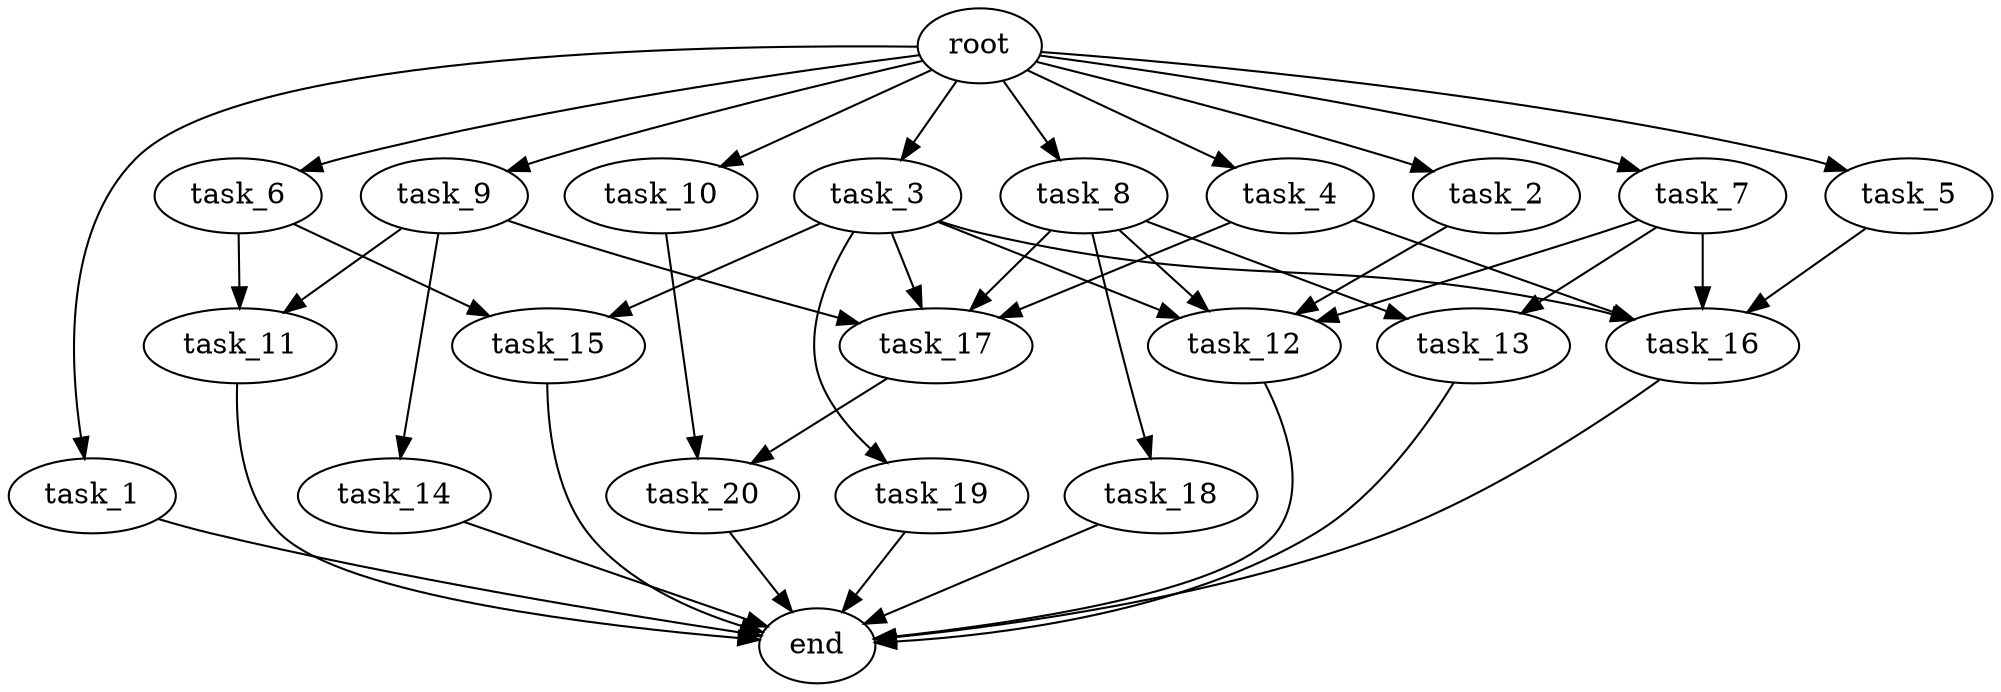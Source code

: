 digraph G {
  root [size="0.000000e+00"];
  task_1 [size="5.310884e+09"];
  task_2 [size="6.379808e+09"];
  task_3 [size="5.258586e+08"];
  task_4 [size="4.133600e+09"];
  task_5 [size="7.173863e+09"];
  task_6 [size="1.006349e+09"];
  task_7 [size="7.707890e+09"];
  task_8 [size="5.280928e+07"];
  task_9 [size="5.503975e+09"];
  task_10 [size="9.291068e+09"];
  task_11 [size="4.069668e+09"];
  task_12 [size="9.350386e+09"];
  task_13 [size="8.784118e+09"];
  task_14 [size="4.775008e+09"];
  task_15 [size="1.995360e+09"];
  task_16 [size="9.639176e+09"];
  task_17 [size="3.212356e+09"];
  task_18 [size="6.459333e+09"];
  task_19 [size="9.079462e+09"];
  task_20 [size="8.955177e+08"];
  end [size="0.000000e+00"];

  root -> task_1 [size="1.000000e-12"];
  root -> task_2 [size="1.000000e-12"];
  root -> task_3 [size="1.000000e-12"];
  root -> task_4 [size="1.000000e-12"];
  root -> task_5 [size="1.000000e-12"];
  root -> task_6 [size="1.000000e-12"];
  root -> task_7 [size="1.000000e-12"];
  root -> task_8 [size="1.000000e-12"];
  root -> task_9 [size="1.000000e-12"];
  root -> task_10 [size="1.000000e-12"];
  task_1 -> end [size="1.000000e-12"];
  task_2 -> task_12 [size="2.337596e+08"];
  task_3 -> task_12 [size="2.337596e+08"];
  task_3 -> task_15 [size="9.976801e+07"];
  task_3 -> task_16 [size="2.409794e+08"];
  task_3 -> task_17 [size="8.030890e+07"];
  task_3 -> task_19 [size="9.079462e+08"];
  task_4 -> task_16 [size="2.409794e+08"];
  task_4 -> task_17 [size="8.030890e+07"];
  task_5 -> task_16 [size="2.409794e+08"];
  task_6 -> task_11 [size="2.034834e+08"];
  task_6 -> task_15 [size="9.976801e+07"];
  task_7 -> task_12 [size="2.337596e+08"];
  task_7 -> task_13 [size="4.392059e+08"];
  task_7 -> task_16 [size="2.409794e+08"];
  task_8 -> task_12 [size="2.337596e+08"];
  task_8 -> task_13 [size="4.392059e+08"];
  task_8 -> task_17 [size="8.030890e+07"];
  task_8 -> task_18 [size="6.459333e+08"];
  task_9 -> task_11 [size="2.034834e+08"];
  task_9 -> task_14 [size="4.775008e+08"];
  task_9 -> task_17 [size="8.030890e+07"];
  task_10 -> task_20 [size="4.477589e+07"];
  task_11 -> end [size="1.000000e-12"];
  task_12 -> end [size="1.000000e-12"];
  task_13 -> end [size="1.000000e-12"];
  task_14 -> end [size="1.000000e-12"];
  task_15 -> end [size="1.000000e-12"];
  task_16 -> end [size="1.000000e-12"];
  task_17 -> task_20 [size="4.477589e+07"];
  task_18 -> end [size="1.000000e-12"];
  task_19 -> end [size="1.000000e-12"];
  task_20 -> end [size="1.000000e-12"];
}
